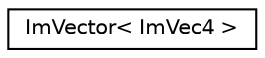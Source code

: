 digraph "Graphical Class Hierarchy"
{
  edge [fontname="Helvetica",fontsize="10",labelfontname="Helvetica",labelfontsize="10"];
  node [fontname="Helvetica",fontsize="10",shape=record];
  rankdir="LR";
  Node0 [label="ImVector\< ImVec4 \>",height=0.2,width=0.4,color="black", fillcolor="white", style="filled",URL="$structImVector.html"];
}
